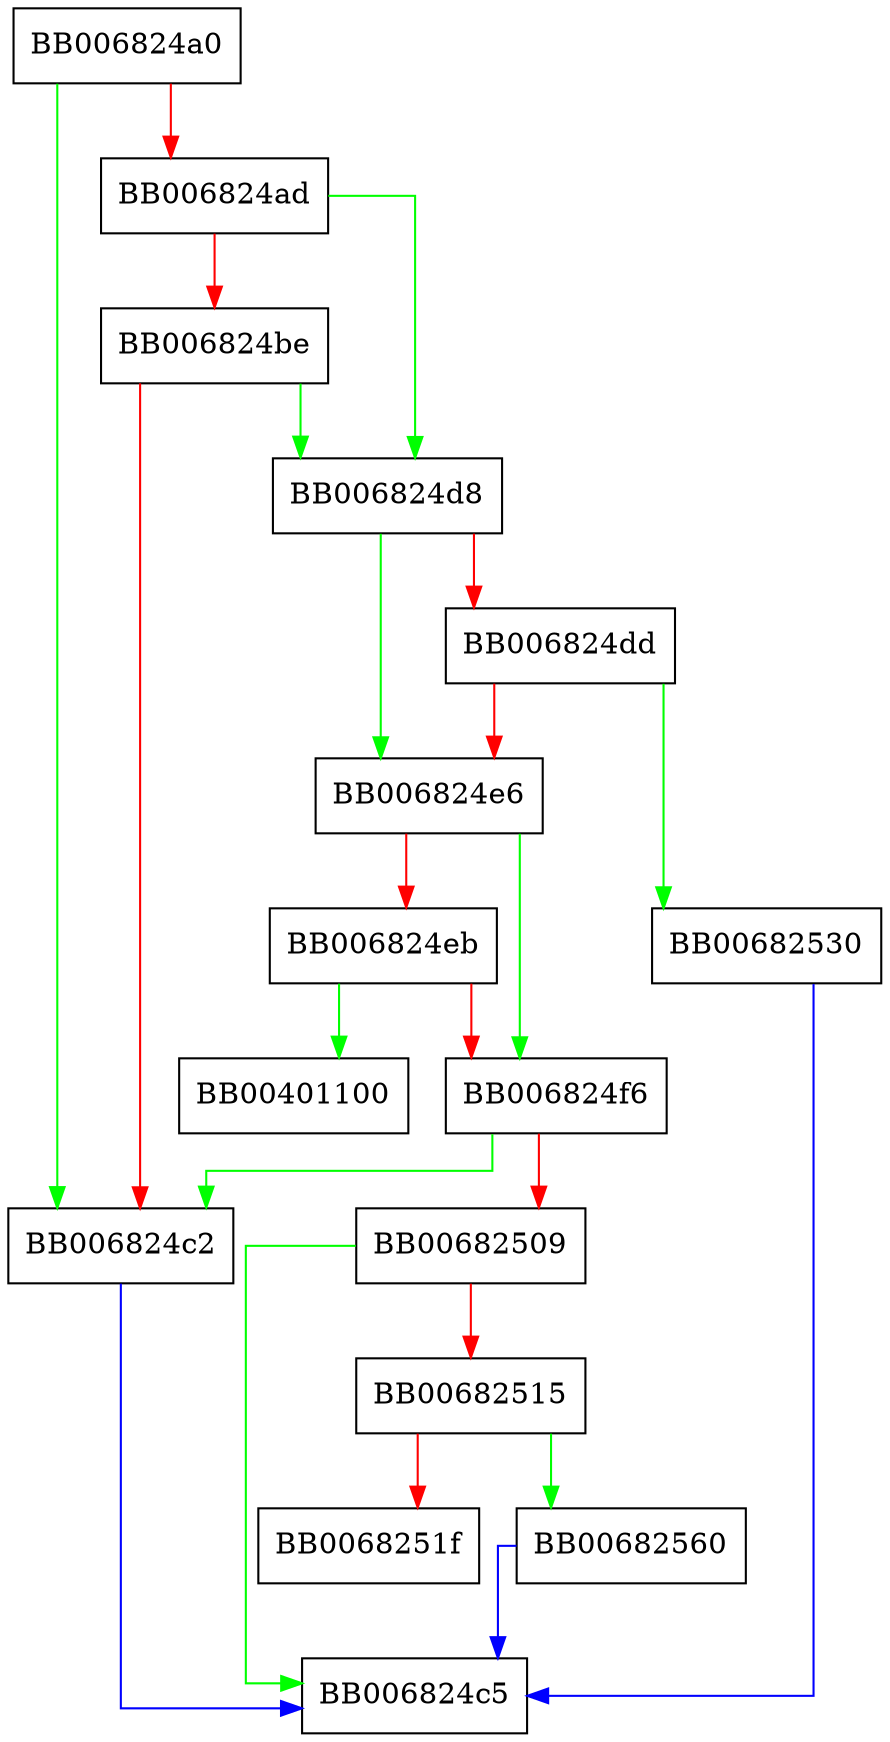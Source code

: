 digraph X509_NAME_ENTRY_set_data {
  node [shape="box"];
  graph [splines=ortho];
  BB006824a0 -> BB006824c2 [color="green"];
  BB006824a0 -> BB006824ad [color="red"];
  BB006824ad -> BB006824d8 [color="green"];
  BB006824ad -> BB006824be [color="red"];
  BB006824be -> BB006824d8 [color="green"];
  BB006824be -> BB006824c2 [color="red"];
  BB006824c2 -> BB006824c5 [color="blue"];
  BB006824d8 -> BB006824e6 [color="green"];
  BB006824d8 -> BB006824dd [color="red"];
  BB006824dd -> BB00682530 [color="green"];
  BB006824dd -> BB006824e6 [color="red"];
  BB006824e6 -> BB006824f6 [color="green"];
  BB006824e6 -> BB006824eb [color="red"];
  BB006824eb -> BB00401100 [color="green"];
  BB006824eb -> BB006824f6 [color="red"];
  BB006824f6 -> BB006824c2 [color="green"];
  BB006824f6 -> BB00682509 [color="red"];
  BB00682509 -> BB006824c5 [color="green"];
  BB00682509 -> BB00682515 [color="red"];
  BB00682515 -> BB00682560 [color="green"];
  BB00682515 -> BB0068251f [color="red"];
  BB00682530 -> BB006824c5 [color="blue"];
  BB00682560 -> BB006824c5 [color="blue"];
}
